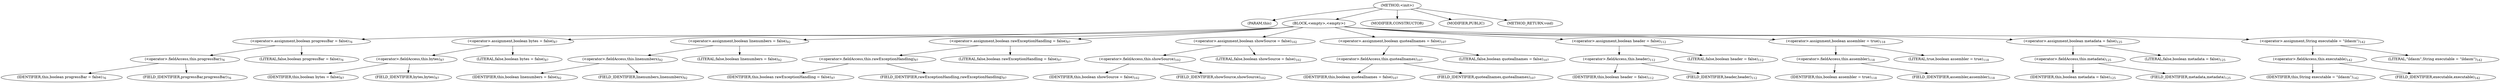 digraph "&lt;init&gt;" {  
"699" [label = <(METHOD,&lt;init&gt;)> ]
"700" [label = <(PARAM,this)> ]
"701" [label = <(BLOCK,&lt;empty&gt;,&lt;empty&gt;)> ]
"702" [label = <(&lt;operator&gt;.assignment,boolean progressBar = false)<SUB>76</SUB>> ]
"703" [label = <(&lt;operator&gt;.fieldAccess,this.progressBar)<SUB>76</SUB>> ]
"704" [label = <(IDENTIFIER,this,boolean progressBar = false)<SUB>76</SUB>> ]
"705" [label = <(FIELD_IDENTIFIER,progressBar,progressBar)<SUB>76</SUB>> ]
"706" [label = <(LITERAL,false,boolean progressBar = false)<SUB>76</SUB>> ]
"707" [label = <(&lt;operator&gt;.assignment,boolean bytes = false)<SUB>87</SUB>> ]
"708" [label = <(&lt;operator&gt;.fieldAccess,this.bytes)<SUB>87</SUB>> ]
"709" [label = <(IDENTIFIER,this,boolean bytes = false)<SUB>87</SUB>> ]
"710" [label = <(FIELD_IDENTIFIER,bytes,bytes)<SUB>87</SUB>> ]
"711" [label = <(LITERAL,false,boolean bytes = false)<SUB>87</SUB>> ]
"712" [label = <(&lt;operator&gt;.assignment,boolean linenumbers = false)<SUB>92</SUB>> ]
"713" [label = <(&lt;operator&gt;.fieldAccess,this.linenumbers)<SUB>92</SUB>> ]
"714" [label = <(IDENTIFIER,this,boolean linenumbers = false)<SUB>92</SUB>> ]
"715" [label = <(FIELD_IDENTIFIER,linenumbers,linenumbers)<SUB>92</SUB>> ]
"716" [label = <(LITERAL,false,boolean linenumbers = false)<SUB>92</SUB>> ]
"717" [label = <(&lt;operator&gt;.assignment,boolean rawExceptionHandling = false)<SUB>97</SUB>> ]
"718" [label = <(&lt;operator&gt;.fieldAccess,this.rawExceptionHandling)<SUB>97</SUB>> ]
"719" [label = <(IDENTIFIER,this,boolean rawExceptionHandling = false)<SUB>97</SUB>> ]
"720" [label = <(FIELD_IDENTIFIER,rawExceptionHandling,rawExceptionHandling)<SUB>97</SUB>> ]
"721" [label = <(LITERAL,false,boolean rawExceptionHandling = false)<SUB>97</SUB>> ]
"722" [label = <(&lt;operator&gt;.assignment,boolean showSource = false)<SUB>102</SUB>> ]
"723" [label = <(&lt;operator&gt;.fieldAccess,this.showSource)<SUB>102</SUB>> ]
"724" [label = <(IDENTIFIER,this,boolean showSource = false)<SUB>102</SUB>> ]
"725" [label = <(FIELD_IDENTIFIER,showSource,showSource)<SUB>102</SUB>> ]
"726" [label = <(LITERAL,false,boolean showSource = false)<SUB>102</SUB>> ]
"727" [label = <(&lt;operator&gt;.assignment,boolean quoteallnames = false)<SUB>107</SUB>> ]
"728" [label = <(&lt;operator&gt;.fieldAccess,this.quoteallnames)<SUB>107</SUB>> ]
"729" [label = <(IDENTIFIER,this,boolean quoteallnames = false)<SUB>107</SUB>> ]
"730" [label = <(FIELD_IDENTIFIER,quoteallnames,quoteallnames)<SUB>107</SUB>> ]
"731" [label = <(LITERAL,false,boolean quoteallnames = false)<SUB>107</SUB>> ]
"732" [label = <(&lt;operator&gt;.assignment,boolean header = false)<SUB>112</SUB>> ]
"733" [label = <(&lt;operator&gt;.fieldAccess,this.header)<SUB>112</SUB>> ]
"734" [label = <(IDENTIFIER,this,boolean header = false)<SUB>112</SUB>> ]
"735" [label = <(FIELD_IDENTIFIER,header,header)<SUB>112</SUB>> ]
"736" [label = <(LITERAL,false,boolean header = false)<SUB>112</SUB>> ]
"737" [label = <(&lt;operator&gt;.assignment,boolean assembler = true)<SUB>118</SUB>> ]
"738" [label = <(&lt;operator&gt;.fieldAccess,this.assembler)<SUB>118</SUB>> ]
"739" [label = <(IDENTIFIER,this,boolean assembler = true)<SUB>118</SUB>> ]
"740" [label = <(FIELD_IDENTIFIER,assembler,assembler)<SUB>118</SUB>> ]
"741" [label = <(LITERAL,true,boolean assembler = true)<SUB>118</SUB>> ]
"742" [label = <(&lt;operator&gt;.assignment,boolean metadata = false)<SUB>125</SUB>> ]
"743" [label = <(&lt;operator&gt;.fieldAccess,this.metadata)<SUB>125</SUB>> ]
"744" [label = <(IDENTIFIER,this,boolean metadata = false)<SUB>125</SUB>> ]
"745" [label = <(FIELD_IDENTIFIER,metadata,metadata)<SUB>125</SUB>> ]
"746" [label = <(LITERAL,false,boolean metadata = false)<SUB>125</SUB>> ]
"747" [label = <(&lt;operator&gt;.assignment,String executable = &quot;ildasm&quot;)<SUB>142</SUB>> ]
"748" [label = <(&lt;operator&gt;.fieldAccess,this.executable)<SUB>142</SUB>> ]
"749" [label = <(IDENTIFIER,this,String executable = &quot;ildasm&quot;)<SUB>142</SUB>> ]
"750" [label = <(FIELD_IDENTIFIER,executable,executable)<SUB>142</SUB>> ]
"751" [label = <(LITERAL,&quot;ildasm&quot;,String executable = &quot;ildasm&quot;)<SUB>142</SUB>> ]
"752" [label = <(MODIFIER,CONSTRUCTOR)> ]
"753" [label = <(MODIFIER,PUBLIC)> ]
"754" [label = <(METHOD_RETURN,void)> ]
  "699" -> "700" 
  "699" -> "701" 
  "699" -> "752" 
  "699" -> "753" 
  "699" -> "754" 
  "701" -> "702" 
  "701" -> "707" 
  "701" -> "712" 
  "701" -> "717" 
  "701" -> "722" 
  "701" -> "727" 
  "701" -> "732" 
  "701" -> "737" 
  "701" -> "742" 
  "701" -> "747" 
  "702" -> "703" 
  "702" -> "706" 
  "703" -> "704" 
  "703" -> "705" 
  "707" -> "708" 
  "707" -> "711" 
  "708" -> "709" 
  "708" -> "710" 
  "712" -> "713" 
  "712" -> "716" 
  "713" -> "714" 
  "713" -> "715" 
  "717" -> "718" 
  "717" -> "721" 
  "718" -> "719" 
  "718" -> "720" 
  "722" -> "723" 
  "722" -> "726" 
  "723" -> "724" 
  "723" -> "725" 
  "727" -> "728" 
  "727" -> "731" 
  "728" -> "729" 
  "728" -> "730" 
  "732" -> "733" 
  "732" -> "736" 
  "733" -> "734" 
  "733" -> "735" 
  "737" -> "738" 
  "737" -> "741" 
  "738" -> "739" 
  "738" -> "740" 
  "742" -> "743" 
  "742" -> "746" 
  "743" -> "744" 
  "743" -> "745" 
  "747" -> "748" 
  "747" -> "751" 
  "748" -> "749" 
  "748" -> "750" 
}
